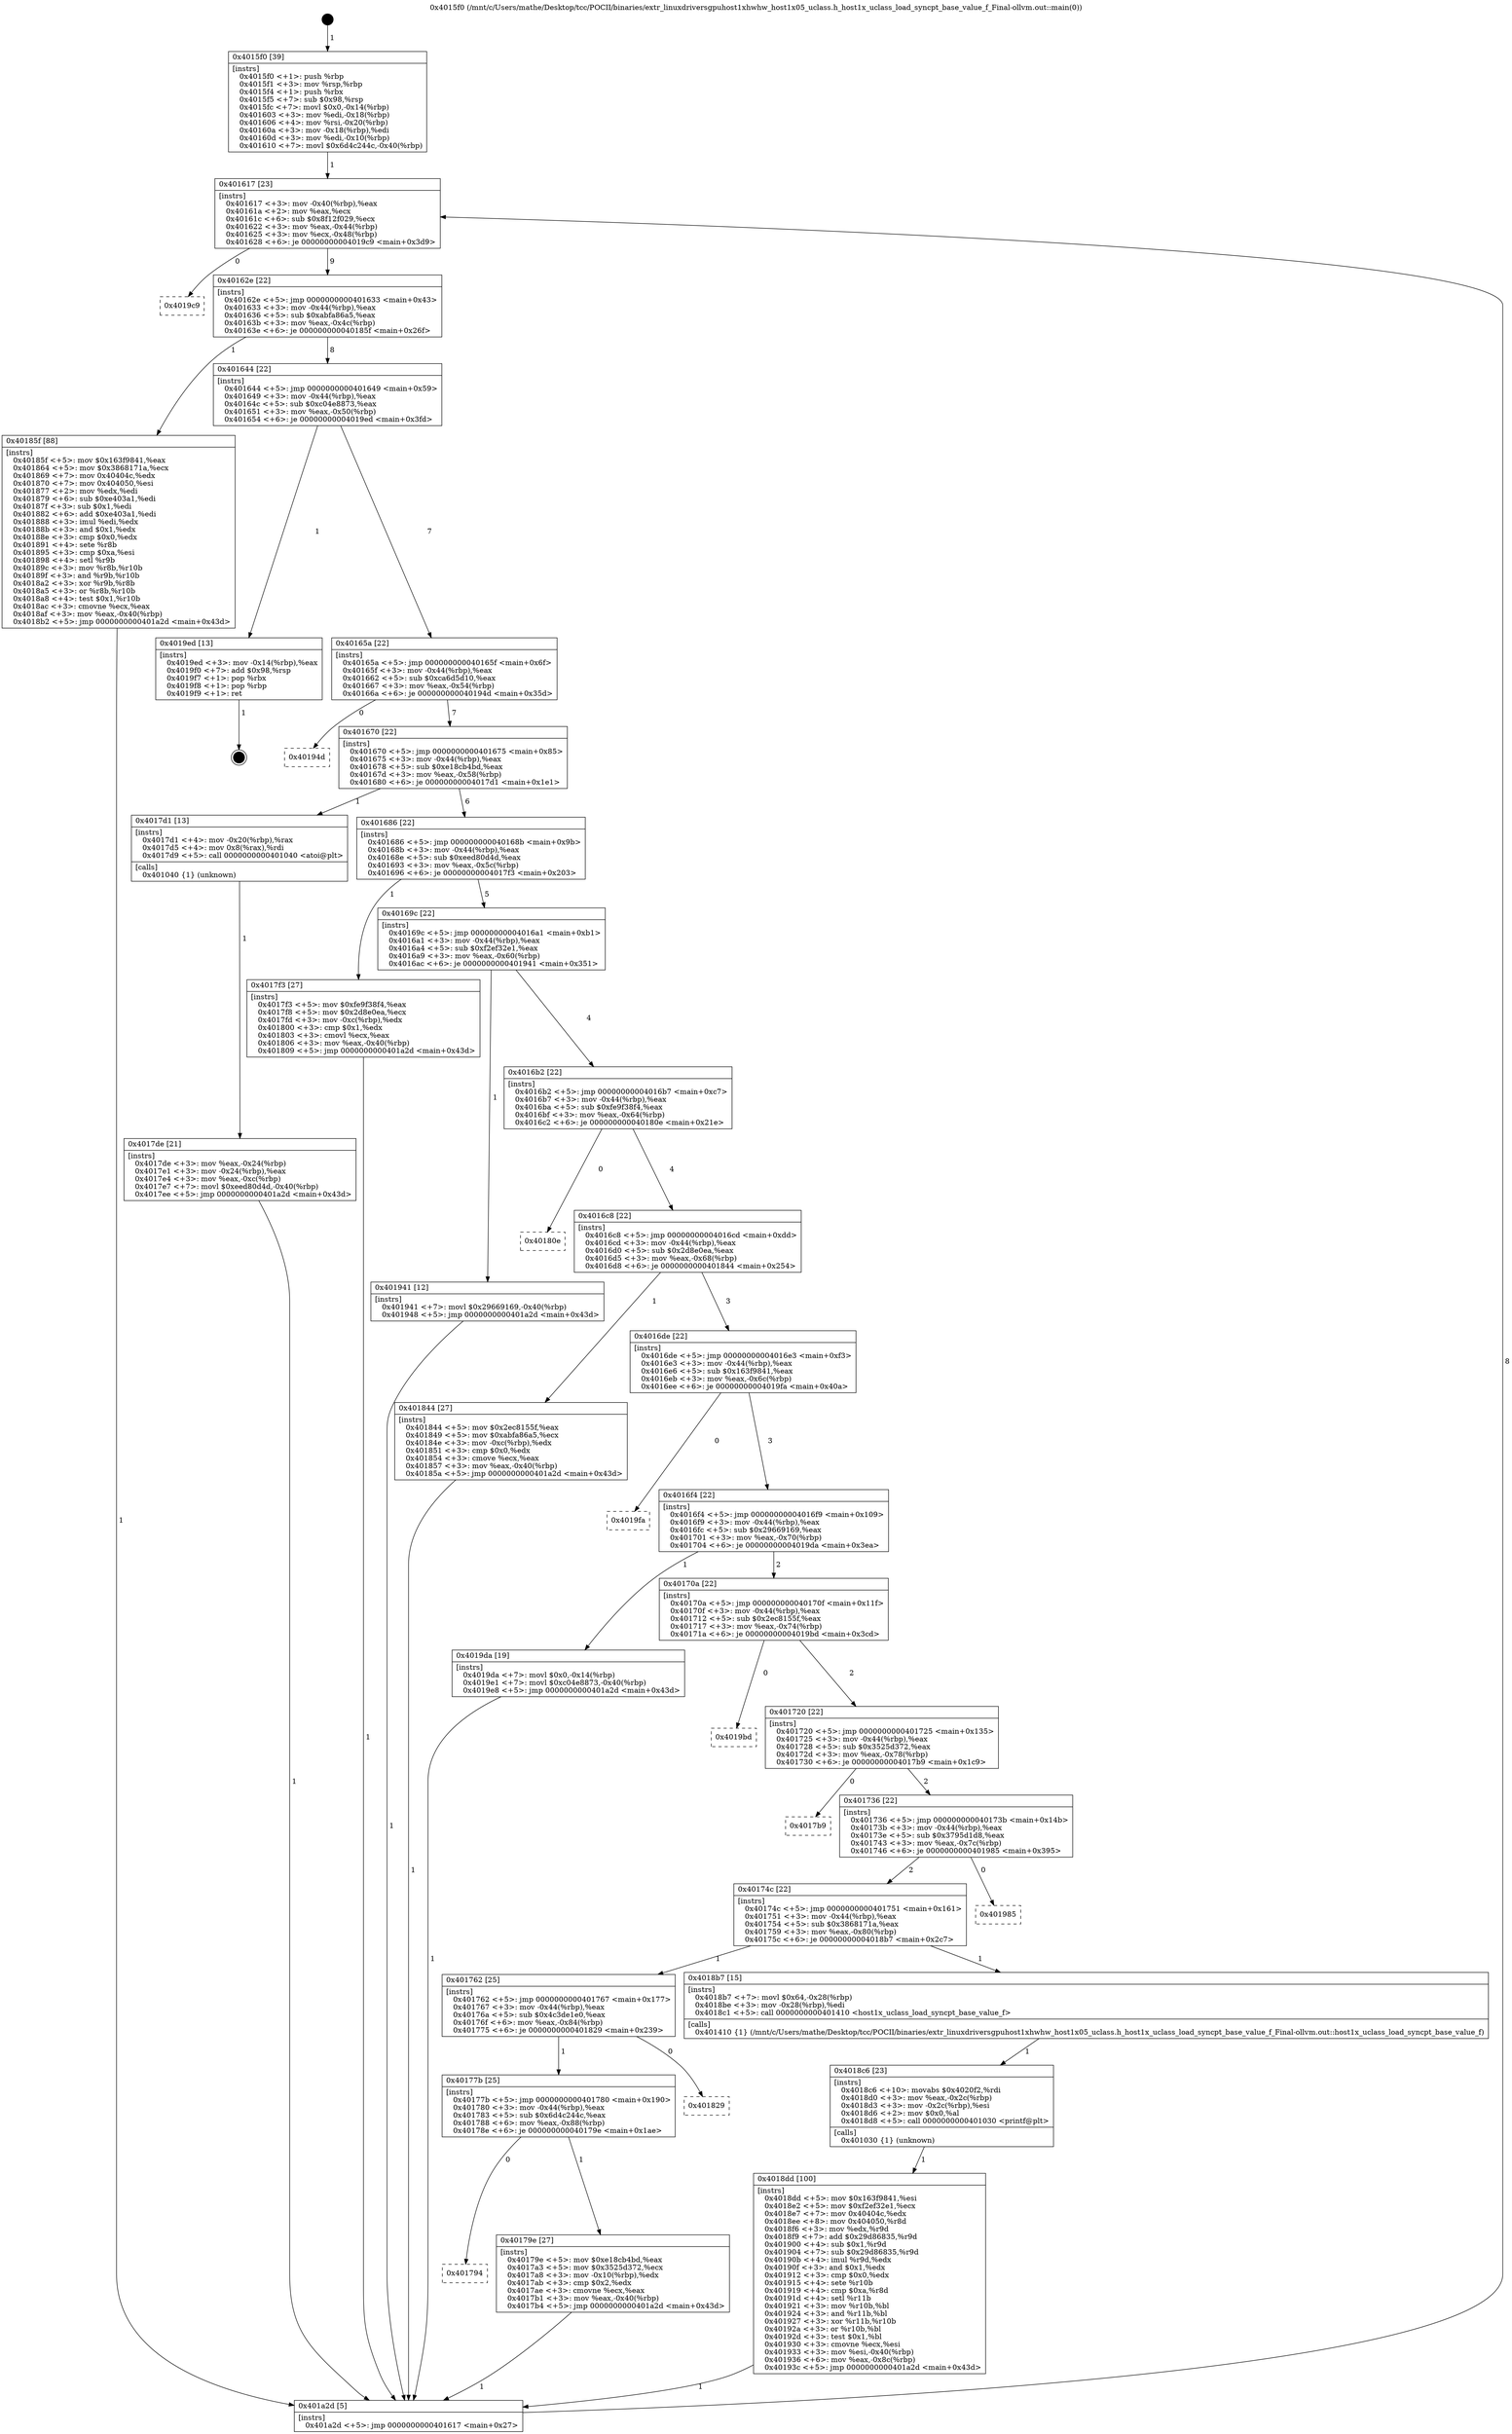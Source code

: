 digraph "0x4015f0" {
  label = "0x4015f0 (/mnt/c/Users/mathe/Desktop/tcc/POCII/binaries/extr_linuxdriversgpuhost1xhwhw_host1x05_uclass.h_host1x_uclass_load_syncpt_base_value_f_Final-ollvm.out::main(0))"
  labelloc = "t"
  node[shape=record]

  Entry [label="",width=0.3,height=0.3,shape=circle,fillcolor=black,style=filled]
  "0x401617" [label="{
     0x401617 [23]\l
     | [instrs]\l
     &nbsp;&nbsp;0x401617 \<+3\>: mov -0x40(%rbp),%eax\l
     &nbsp;&nbsp;0x40161a \<+2\>: mov %eax,%ecx\l
     &nbsp;&nbsp;0x40161c \<+6\>: sub $0x8f12f029,%ecx\l
     &nbsp;&nbsp;0x401622 \<+3\>: mov %eax,-0x44(%rbp)\l
     &nbsp;&nbsp;0x401625 \<+3\>: mov %ecx,-0x48(%rbp)\l
     &nbsp;&nbsp;0x401628 \<+6\>: je 00000000004019c9 \<main+0x3d9\>\l
  }"]
  "0x4019c9" [label="{
     0x4019c9\l
  }", style=dashed]
  "0x40162e" [label="{
     0x40162e [22]\l
     | [instrs]\l
     &nbsp;&nbsp;0x40162e \<+5\>: jmp 0000000000401633 \<main+0x43\>\l
     &nbsp;&nbsp;0x401633 \<+3\>: mov -0x44(%rbp),%eax\l
     &nbsp;&nbsp;0x401636 \<+5\>: sub $0xabfa86a5,%eax\l
     &nbsp;&nbsp;0x40163b \<+3\>: mov %eax,-0x4c(%rbp)\l
     &nbsp;&nbsp;0x40163e \<+6\>: je 000000000040185f \<main+0x26f\>\l
  }"]
  Exit [label="",width=0.3,height=0.3,shape=circle,fillcolor=black,style=filled,peripheries=2]
  "0x40185f" [label="{
     0x40185f [88]\l
     | [instrs]\l
     &nbsp;&nbsp;0x40185f \<+5\>: mov $0x163f9841,%eax\l
     &nbsp;&nbsp;0x401864 \<+5\>: mov $0x3868171a,%ecx\l
     &nbsp;&nbsp;0x401869 \<+7\>: mov 0x40404c,%edx\l
     &nbsp;&nbsp;0x401870 \<+7\>: mov 0x404050,%esi\l
     &nbsp;&nbsp;0x401877 \<+2\>: mov %edx,%edi\l
     &nbsp;&nbsp;0x401879 \<+6\>: sub $0xe403a1,%edi\l
     &nbsp;&nbsp;0x40187f \<+3\>: sub $0x1,%edi\l
     &nbsp;&nbsp;0x401882 \<+6\>: add $0xe403a1,%edi\l
     &nbsp;&nbsp;0x401888 \<+3\>: imul %edi,%edx\l
     &nbsp;&nbsp;0x40188b \<+3\>: and $0x1,%edx\l
     &nbsp;&nbsp;0x40188e \<+3\>: cmp $0x0,%edx\l
     &nbsp;&nbsp;0x401891 \<+4\>: sete %r8b\l
     &nbsp;&nbsp;0x401895 \<+3\>: cmp $0xa,%esi\l
     &nbsp;&nbsp;0x401898 \<+4\>: setl %r9b\l
     &nbsp;&nbsp;0x40189c \<+3\>: mov %r8b,%r10b\l
     &nbsp;&nbsp;0x40189f \<+3\>: and %r9b,%r10b\l
     &nbsp;&nbsp;0x4018a2 \<+3\>: xor %r9b,%r8b\l
     &nbsp;&nbsp;0x4018a5 \<+3\>: or %r8b,%r10b\l
     &nbsp;&nbsp;0x4018a8 \<+4\>: test $0x1,%r10b\l
     &nbsp;&nbsp;0x4018ac \<+3\>: cmovne %ecx,%eax\l
     &nbsp;&nbsp;0x4018af \<+3\>: mov %eax,-0x40(%rbp)\l
     &nbsp;&nbsp;0x4018b2 \<+5\>: jmp 0000000000401a2d \<main+0x43d\>\l
  }"]
  "0x401644" [label="{
     0x401644 [22]\l
     | [instrs]\l
     &nbsp;&nbsp;0x401644 \<+5\>: jmp 0000000000401649 \<main+0x59\>\l
     &nbsp;&nbsp;0x401649 \<+3\>: mov -0x44(%rbp),%eax\l
     &nbsp;&nbsp;0x40164c \<+5\>: sub $0xc04e8873,%eax\l
     &nbsp;&nbsp;0x401651 \<+3\>: mov %eax,-0x50(%rbp)\l
     &nbsp;&nbsp;0x401654 \<+6\>: je 00000000004019ed \<main+0x3fd\>\l
  }"]
  "0x4018dd" [label="{
     0x4018dd [100]\l
     | [instrs]\l
     &nbsp;&nbsp;0x4018dd \<+5\>: mov $0x163f9841,%esi\l
     &nbsp;&nbsp;0x4018e2 \<+5\>: mov $0xf2ef32e1,%ecx\l
     &nbsp;&nbsp;0x4018e7 \<+7\>: mov 0x40404c,%edx\l
     &nbsp;&nbsp;0x4018ee \<+8\>: mov 0x404050,%r8d\l
     &nbsp;&nbsp;0x4018f6 \<+3\>: mov %edx,%r9d\l
     &nbsp;&nbsp;0x4018f9 \<+7\>: add $0x29d86835,%r9d\l
     &nbsp;&nbsp;0x401900 \<+4\>: sub $0x1,%r9d\l
     &nbsp;&nbsp;0x401904 \<+7\>: sub $0x29d86835,%r9d\l
     &nbsp;&nbsp;0x40190b \<+4\>: imul %r9d,%edx\l
     &nbsp;&nbsp;0x40190f \<+3\>: and $0x1,%edx\l
     &nbsp;&nbsp;0x401912 \<+3\>: cmp $0x0,%edx\l
     &nbsp;&nbsp;0x401915 \<+4\>: sete %r10b\l
     &nbsp;&nbsp;0x401919 \<+4\>: cmp $0xa,%r8d\l
     &nbsp;&nbsp;0x40191d \<+4\>: setl %r11b\l
     &nbsp;&nbsp;0x401921 \<+3\>: mov %r10b,%bl\l
     &nbsp;&nbsp;0x401924 \<+3\>: and %r11b,%bl\l
     &nbsp;&nbsp;0x401927 \<+3\>: xor %r11b,%r10b\l
     &nbsp;&nbsp;0x40192a \<+3\>: or %r10b,%bl\l
     &nbsp;&nbsp;0x40192d \<+3\>: test $0x1,%bl\l
     &nbsp;&nbsp;0x401930 \<+3\>: cmovne %ecx,%esi\l
     &nbsp;&nbsp;0x401933 \<+3\>: mov %esi,-0x40(%rbp)\l
     &nbsp;&nbsp;0x401936 \<+6\>: mov %eax,-0x8c(%rbp)\l
     &nbsp;&nbsp;0x40193c \<+5\>: jmp 0000000000401a2d \<main+0x43d\>\l
  }"]
  "0x4019ed" [label="{
     0x4019ed [13]\l
     | [instrs]\l
     &nbsp;&nbsp;0x4019ed \<+3\>: mov -0x14(%rbp),%eax\l
     &nbsp;&nbsp;0x4019f0 \<+7\>: add $0x98,%rsp\l
     &nbsp;&nbsp;0x4019f7 \<+1\>: pop %rbx\l
     &nbsp;&nbsp;0x4019f8 \<+1\>: pop %rbp\l
     &nbsp;&nbsp;0x4019f9 \<+1\>: ret\l
  }"]
  "0x40165a" [label="{
     0x40165a [22]\l
     | [instrs]\l
     &nbsp;&nbsp;0x40165a \<+5\>: jmp 000000000040165f \<main+0x6f\>\l
     &nbsp;&nbsp;0x40165f \<+3\>: mov -0x44(%rbp),%eax\l
     &nbsp;&nbsp;0x401662 \<+5\>: sub $0xca6d5d10,%eax\l
     &nbsp;&nbsp;0x401667 \<+3\>: mov %eax,-0x54(%rbp)\l
     &nbsp;&nbsp;0x40166a \<+6\>: je 000000000040194d \<main+0x35d\>\l
  }"]
  "0x4018c6" [label="{
     0x4018c6 [23]\l
     | [instrs]\l
     &nbsp;&nbsp;0x4018c6 \<+10\>: movabs $0x4020f2,%rdi\l
     &nbsp;&nbsp;0x4018d0 \<+3\>: mov %eax,-0x2c(%rbp)\l
     &nbsp;&nbsp;0x4018d3 \<+3\>: mov -0x2c(%rbp),%esi\l
     &nbsp;&nbsp;0x4018d6 \<+2\>: mov $0x0,%al\l
     &nbsp;&nbsp;0x4018d8 \<+5\>: call 0000000000401030 \<printf@plt\>\l
     | [calls]\l
     &nbsp;&nbsp;0x401030 \{1\} (unknown)\l
  }"]
  "0x40194d" [label="{
     0x40194d\l
  }", style=dashed]
  "0x401670" [label="{
     0x401670 [22]\l
     | [instrs]\l
     &nbsp;&nbsp;0x401670 \<+5\>: jmp 0000000000401675 \<main+0x85\>\l
     &nbsp;&nbsp;0x401675 \<+3\>: mov -0x44(%rbp),%eax\l
     &nbsp;&nbsp;0x401678 \<+5\>: sub $0xe18cb4bd,%eax\l
     &nbsp;&nbsp;0x40167d \<+3\>: mov %eax,-0x58(%rbp)\l
     &nbsp;&nbsp;0x401680 \<+6\>: je 00000000004017d1 \<main+0x1e1\>\l
  }"]
  "0x4017de" [label="{
     0x4017de [21]\l
     | [instrs]\l
     &nbsp;&nbsp;0x4017de \<+3\>: mov %eax,-0x24(%rbp)\l
     &nbsp;&nbsp;0x4017e1 \<+3\>: mov -0x24(%rbp),%eax\l
     &nbsp;&nbsp;0x4017e4 \<+3\>: mov %eax,-0xc(%rbp)\l
     &nbsp;&nbsp;0x4017e7 \<+7\>: movl $0xeed80d4d,-0x40(%rbp)\l
     &nbsp;&nbsp;0x4017ee \<+5\>: jmp 0000000000401a2d \<main+0x43d\>\l
  }"]
  "0x4017d1" [label="{
     0x4017d1 [13]\l
     | [instrs]\l
     &nbsp;&nbsp;0x4017d1 \<+4\>: mov -0x20(%rbp),%rax\l
     &nbsp;&nbsp;0x4017d5 \<+4\>: mov 0x8(%rax),%rdi\l
     &nbsp;&nbsp;0x4017d9 \<+5\>: call 0000000000401040 \<atoi@plt\>\l
     | [calls]\l
     &nbsp;&nbsp;0x401040 \{1\} (unknown)\l
  }"]
  "0x401686" [label="{
     0x401686 [22]\l
     | [instrs]\l
     &nbsp;&nbsp;0x401686 \<+5\>: jmp 000000000040168b \<main+0x9b\>\l
     &nbsp;&nbsp;0x40168b \<+3\>: mov -0x44(%rbp),%eax\l
     &nbsp;&nbsp;0x40168e \<+5\>: sub $0xeed80d4d,%eax\l
     &nbsp;&nbsp;0x401693 \<+3\>: mov %eax,-0x5c(%rbp)\l
     &nbsp;&nbsp;0x401696 \<+6\>: je 00000000004017f3 \<main+0x203\>\l
  }"]
  "0x4015f0" [label="{
     0x4015f0 [39]\l
     | [instrs]\l
     &nbsp;&nbsp;0x4015f0 \<+1\>: push %rbp\l
     &nbsp;&nbsp;0x4015f1 \<+3\>: mov %rsp,%rbp\l
     &nbsp;&nbsp;0x4015f4 \<+1\>: push %rbx\l
     &nbsp;&nbsp;0x4015f5 \<+7\>: sub $0x98,%rsp\l
     &nbsp;&nbsp;0x4015fc \<+7\>: movl $0x0,-0x14(%rbp)\l
     &nbsp;&nbsp;0x401603 \<+3\>: mov %edi,-0x18(%rbp)\l
     &nbsp;&nbsp;0x401606 \<+4\>: mov %rsi,-0x20(%rbp)\l
     &nbsp;&nbsp;0x40160a \<+3\>: mov -0x18(%rbp),%edi\l
     &nbsp;&nbsp;0x40160d \<+3\>: mov %edi,-0x10(%rbp)\l
     &nbsp;&nbsp;0x401610 \<+7\>: movl $0x6d4c244c,-0x40(%rbp)\l
  }"]
  "0x4017f3" [label="{
     0x4017f3 [27]\l
     | [instrs]\l
     &nbsp;&nbsp;0x4017f3 \<+5\>: mov $0xfe9f38f4,%eax\l
     &nbsp;&nbsp;0x4017f8 \<+5\>: mov $0x2d8e0ea,%ecx\l
     &nbsp;&nbsp;0x4017fd \<+3\>: mov -0xc(%rbp),%edx\l
     &nbsp;&nbsp;0x401800 \<+3\>: cmp $0x1,%edx\l
     &nbsp;&nbsp;0x401803 \<+3\>: cmovl %ecx,%eax\l
     &nbsp;&nbsp;0x401806 \<+3\>: mov %eax,-0x40(%rbp)\l
     &nbsp;&nbsp;0x401809 \<+5\>: jmp 0000000000401a2d \<main+0x43d\>\l
  }"]
  "0x40169c" [label="{
     0x40169c [22]\l
     | [instrs]\l
     &nbsp;&nbsp;0x40169c \<+5\>: jmp 00000000004016a1 \<main+0xb1\>\l
     &nbsp;&nbsp;0x4016a1 \<+3\>: mov -0x44(%rbp),%eax\l
     &nbsp;&nbsp;0x4016a4 \<+5\>: sub $0xf2ef32e1,%eax\l
     &nbsp;&nbsp;0x4016a9 \<+3\>: mov %eax,-0x60(%rbp)\l
     &nbsp;&nbsp;0x4016ac \<+6\>: je 0000000000401941 \<main+0x351\>\l
  }"]
  "0x401a2d" [label="{
     0x401a2d [5]\l
     | [instrs]\l
     &nbsp;&nbsp;0x401a2d \<+5\>: jmp 0000000000401617 \<main+0x27\>\l
  }"]
  "0x401941" [label="{
     0x401941 [12]\l
     | [instrs]\l
     &nbsp;&nbsp;0x401941 \<+7\>: movl $0x29669169,-0x40(%rbp)\l
     &nbsp;&nbsp;0x401948 \<+5\>: jmp 0000000000401a2d \<main+0x43d\>\l
  }"]
  "0x4016b2" [label="{
     0x4016b2 [22]\l
     | [instrs]\l
     &nbsp;&nbsp;0x4016b2 \<+5\>: jmp 00000000004016b7 \<main+0xc7\>\l
     &nbsp;&nbsp;0x4016b7 \<+3\>: mov -0x44(%rbp),%eax\l
     &nbsp;&nbsp;0x4016ba \<+5\>: sub $0xfe9f38f4,%eax\l
     &nbsp;&nbsp;0x4016bf \<+3\>: mov %eax,-0x64(%rbp)\l
     &nbsp;&nbsp;0x4016c2 \<+6\>: je 000000000040180e \<main+0x21e\>\l
  }"]
  "0x401794" [label="{
     0x401794\l
  }", style=dashed]
  "0x40180e" [label="{
     0x40180e\l
  }", style=dashed]
  "0x4016c8" [label="{
     0x4016c8 [22]\l
     | [instrs]\l
     &nbsp;&nbsp;0x4016c8 \<+5\>: jmp 00000000004016cd \<main+0xdd\>\l
     &nbsp;&nbsp;0x4016cd \<+3\>: mov -0x44(%rbp),%eax\l
     &nbsp;&nbsp;0x4016d0 \<+5\>: sub $0x2d8e0ea,%eax\l
     &nbsp;&nbsp;0x4016d5 \<+3\>: mov %eax,-0x68(%rbp)\l
     &nbsp;&nbsp;0x4016d8 \<+6\>: je 0000000000401844 \<main+0x254\>\l
  }"]
  "0x40179e" [label="{
     0x40179e [27]\l
     | [instrs]\l
     &nbsp;&nbsp;0x40179e \<+5\>: mov $0xe18cb4bd,%eax\l
     &nbsp;&nbsp;0x4017a3 \<+5\>: mov $0x3525d372,%ecx\l
     &nbsp;&nbsp;0x4017a8 \<+3\>: mov -0x10(%rbp),%edx\l
     &nbsp;&nbsp;0x4017ab \<+3\>: cmp $0x2,%edx\l
     &nbsp;&nbsp;0x4017ae \<+3\>: cmovne %ecx,%eax\l
     &nbsp;&nbsp;0x4017b1 \<+3\>: mov %eax,-0x40(%rbp)\l
     &nbsp;&nbsp;0x4017b4 \<+5\>: jmp 0000000000401a2d \<main+0x43d\>\l
  }"]
  "0x401844" [label="{
     0x401844 [27]\l
     | [instrs]\l
     &nbsp;&nbsp;0x401844 \<+5\>: mov $0x2ec8155f,%eax\l
     &nbsp;&nbsp;0x401849 \<+5\>: mov $0xabfa86a5,%ecx\l
     &nbsp;&nbsp;0x40184e \<+3\>: mov -0xc(%rbp),%edx\l
     &nbsp;&nbsp;0x401851 \<+3\>: cmp $0x0,%edx\l
     &nbsp;&nbsp;0x401854 \<+3\>: cmove %ecx,%eax\l
     &nbsp;&nbsp;0x401857 \<+3\>: mov %eax,-0x40(%rbp)\l
     &nbsp;&nbsp;0x40185a \<+5\>: jmp 0000000000401a2d \<main+0x43d\>\l
  }"]
  "0x4016de" [label="{
     0x4016de [22]\l
     | [instrs]\l
     &nbsp;&nbsp;0x4016de \<+5\>: jmp 00000000004016e3 \<main+0xf3\>\l
     &nbsp;&nbsp;0x4016e3 \<+3\>: mov -0x44(%rbp),%eax\l
     &nbsp;&nbsp;0x4016e6 \<+5\>: sub $0x163f9841,%eax\l
     &nbsp;&nbsp;0x4016eb \<+3\>: mov %eax,-0x6c(%rbp)\l
     &nbsp;&nbsp;0x4016ee \<+6\>: je 00000000004019fa \<main+0x40a\>\l
  }"]
  "0x40177b" [label="{
     0x40177b [25]\l
     | [instrs]\l
     &nbsp;&nbsp;0x40177b \<+5\>: jmp 0000000000401780 \<main+0x190\>\l
     &nbsp;&nbsp;0x401780 \<+3\>: mov -0x44(%rbp),%eax\l
     &nbsp;&nbsp;0x401783 \<+5\>: sub $0x6d4c244c,%eax\l
     &nbsp;&nbsp;0x401788 \<+6\>: mov %eax,-0x88(%rbp)\l
     &nbsp;&nbsp;0x40178e \<+6\>: je 000000000040179e \<main+0x1ae\>\l
  }"]
  "0x4019fa" [label="{
     0x4019fa\l
  }", style=dashed]
  "0x4016f4" [label="{
     0x4016f4 [22]\l
     | [instrs]\l
     &nbsp;&nbsp;0x4016f4 \<+5\>: jmp 00000000004016f9 \<main+0x109\>\l
     &nbsp;&nbsp;0x4016f9 \<+3\>: mov -0x44(%rbp),%eax\l
     &nbsp;&nbsp;0x4016fc \<+5\>: sub $0x29669169,%eax\l
     &nbsp;&nbsp;0x401701 \<+3\>: mov %eax,-0x70(%rbp)\l
     &nbsp;&nbsp;0x401704 \<+6\>: je 00000000004019da \<main+0x3ea\>\l
  }"]
  "0x401829" [label="{
     0x401829\l
  }", style=dashed]
  "0x4019da" [label="{
     0x4019da [19]\l
     | [instrs]\l
     &nbsp;&nbsp;0x4019da \<+7\>: movl $0x0,-0x14(%rbp)\l
     &nbsp;&nbsp;0x4019e1 \<+7\>: movl $0xc04e8873,-0x40(%rbp)\l
     &nbsp;&nbsp;0x4019e8 \<+5\>: jmp 0000000000401a2d \<main+0x43d\>\l
  }"]
  "0x40170a" [label="{
     0x40170a [22]\l
     | [instrs]\l
     &nbsp;&nbsp;0x40170a \<+5\>: jmp 000000000040170f \<main+0x11f\>\l
     &nbsp;&nbsp;0x40170f \<+3\>: mov -0x44(%rbp),%eax\l
     &nbsp;&nbsp;0x401712 \<+5\>: sub $0x2ec8155f,%eax\l
     &nbsp;&nbsp;0x401717 \<+3\>: mov %eax,-0x74(%rbp)\l
     &nbsp;&nbsp;0x40171a \<+6\>: je 00000000004019bd \<main+0x3cd\>\l
  }"]
  "0x401762" [label="{
     0x401762 [25]\l
     | [instrs]\l
     &nbsp;&nbsp;0x401762 \<+5\>: jmp 0000000000401767 \<main+0x177\>\l
     &nbsp;&nbsp;0x401767 \<+3\>: mov -0x44(%rbp),%eax\l
     &nbsp;&nbsp;0x40176a \<+5\>: sub $0x4c3de1e0,%eax\l
     &nbsp;&nbsp;0x40176f \<+6\>: mov %eax,-0x84(%rbp)\l
     &nbsp;&nbsp;0x401775 \<+6\>: je 0000000000401829 \<main+0x239\>\l
  }"]
  "0x4019bd" [label="{
     0x4019bd\l
  }", style=dashed]
  "0x401720" [label="{
     0x401720 [22]\l
     | [instrs]\l
     &nbsp;&nbsp;0x401720 \<+5\>: jmp 0000000000401725 \<main+0x135\>\l
     &nbsp;&nbsp;0x401725 \<+3\>: mov -0x44(%rbp),%eax\l
     &nbsp;&nbsp;0x401728 \<+5\>: sub $0x3525d372,%eax\l
     &nbsp;&nbsp;0x40172d \<+3\>: mov %eax,-0x78(%rbp)\l
     &nbsp;&nbsp;0x401730 \<+6\>: je 00000000004017b9 \<main+0x1c9\>\l
  }"]
  "0x4018b7" [label="{
     0x4018b7 [15]\l
     | [instrs]\l
     &nbsp;&nbsp;0x4018b7 \<+7\>: movl $0x64,-0x28(%rbp)\l
     &nbsp;&nbsp;0x4018be \<+3\>: mov -0x28(%rbp),%edi\l
     &nbsp;&nbsp;0x4018c1 \<+5\>: call 0000000000401410 \<host1x_uclass_load_syncpt_base_value_f\>\l
     | [calls]\l
     &nbsp;&nbsp;0x401410 \{1\} (/mnt/c/Users/mathe/Desktop/tcc/POCII/binaries/extr_linuxdriversgpuhost1xhwhw_host1x05_uclass.h_host1x_uclass_load_syncpt_base_value_f_Final-ollvm.out::host1x_uclass_load_syncpt_base_value_f)\l
  }"]
  "0x4017b9" [label="{
     0x4017b9\l
  }", style=dashed]
  "0x401736" [label="{
     0x401736 [22]\l
     | [instrs]\l
     &nbsp;&nbsp;0x401736 \<+5\>: jmp 000000000040173b \<main+0x14b\>\l
     &nbsp;&nbsp;0x40173b \<+3\>: mov -0x44(%rbp),%eax\l
     &nbsp;&nbsp;0x40173e \<+5\>: sub $0x3795d1d8,%eax\l
     &nbsp;&nbsp;0x401743 \<+3\>: mov %eax,-0x7c(%rbp)\l
     &nbsp;&nbsp;0x401746 \<+6\>: je 0000000000401985 \<main+0x395\>\l
  }"]
  "0x40174c" [label="{
     0x40174c [22]\l
     | [instrs]\l
     &nbsp;&nbsp;0x40174c \<+5\>: jmp 0000000000401751 \<main+0x161\>\l
     &nbsp;&nbsp;0x401751 \<+3\>: mov -0x44(%rbp),%eax\l
     &nbsp;&nbsp;0x401754 \<+5\>: sub $0x3868171a,%eax\l
     &nbsp;&nbsp;0x401759 \<+3\>: mov %eax,-0x80(%rbp)\l
     &nbsp;&nbsp;0x40175c \<+6\>: je 00000000004018b7 \<main+0x2c7\>\l
  }"]
  "0x401985" [label="{
     0x401985\l
  }", style=dashed]
  Entry -> "0x4015f0" [label=" 1"]
  "0x401617" -> "0x4019c9" [label=" 0"]
  "0x401617" -> "0x40162e" [label=" 9"]
  "0x4019ed" -> Exit [label=" 1"]
  "0x40162e" -> "0x40185f" [label=" 1"]
  "0x40162e" -> "0x401644" [label=" 8"]
  "0x4019da" -> "0x401a2d" [label=" 1"]
  "0x401644" -> "0x4019ed" [label=" 1"]
  "0x401644" -> "0x40165a" [label=" 7"]
  "0x401941" -> "0x401a2d" [label=" 1"]
  "0x40165a" -> "0x40194d" [label=" 0"]
  "0x40165a" -> "0x401670" [label=" 7"]
  "0x4018dd" -> "0x401a2d" [label=" 1"]
  "0x401670" -> "0x4017d1" [label=" 1"]
  "0x401670" -> "0x401686" [label=" 6"]
  "0x4018c6" -> "0x4018dd" [label=" 1"]
  "0x401686" -> "0x4017f3" [label=" 1"]
  "0x401686" -> "0x40169c" [label=" 5"]
  "0x4018b7" -> "0x4018c6" [label=" 1"]
  "0x40169c" -> "0x401941" [label=" 1"]
  "0x40169c" -> "0x4016b2" [label=" 4"]
  "0x40185f" -> "0x401a2d" [label=" 1"]
  "0x4016b2" -> "0x40180e" [label=" 0"]
  "0x4016b2" -> "0x4016c8" [label=" 4"]
  "0x401844" -> "0x401a2d" [label=" 1"]
  "0x4016c8" -> "0x401844" [label=" 1"]
  "0x4016c8" -> "0x4016de" [label=" 3"]
  "0x4017f3" -> "0x401a2d" [label=" 1"]
  "0x4016de" -> "0x4019fa" [label=" 0"]
  "0x4016de" -> "0x4016f4" [label=" 3"]
  "0x4017d1" -> "0x4017de" [label=" 1"]
  "0x4016f4" -> "0x4019da" [label=" 1"]
  "0x4016f4" -> "0x40170a" [label=" 2"]
  "0x401a2d" -> "0x401617" [label=" 8"]
  "0x40170a" -> "0x4019bd" [label=" 0"]
  "0x40170a" -> "0x401720" [label=" 2"]
  "0x40179e" -> "0x401a2d" [label=" 1"]
  "0x401720" -> "0x4017b9" [label=" 0"]
  "0x401720" -> "0x401736" [label=" 2"]
  "0x40177b" -> "0x401794" [label=" 0"]
  "0x401736" -> "0x401985" [label=" 0"]
  "0x401736" -> "0x40174c" [label=" 2"]
  "0x40177b" -> "0x40179e" [label=" 1"]
  "0x40174c" -> "0x4018b7" [label=" 1"]
  "0x40174c" -> "0x401762" [label=" 1"]
  "0x4015f0" -> "0x401617" [label=" 1"]
  "0x401762" -> "0x401829" [label=" 0"]
  "0x401762" -> "0x40177b" [label=" 1"]
  "0x4017de" -> "0x401a2d" [label=" 1"]
}
